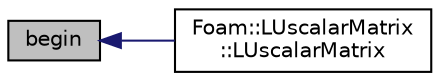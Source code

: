 digraph "begin"
{
  bgcolor="transparent";
  edge [fontname="Helvetica",fontsize="10",labelfontname="Helvetica",labelfontsize="10"];
  node [fontname="Helvetica",fontsize="10",shape=record];
  rankdir="LR";
  Node1407 [label="begin",height=0.2,width=0.4,color="black", fillcolor="grey75", style="filled", fontcolor="black"];
  Node1407 -> Node1408 [dir="back",color="midnightblue",fontsize="10",style="solid",fontname="Helvetica"];
  Node1408 [label="Foam::LUscalarMatrix\l::LUscalarMatrix",height=0.2,width=0.4,color="black",URL="$a28169.html#aebab11f1a492c2f8e5e99c3e138253ce",tooltip="Construct from lduMatrix and perform LU decomposition. "];
}
